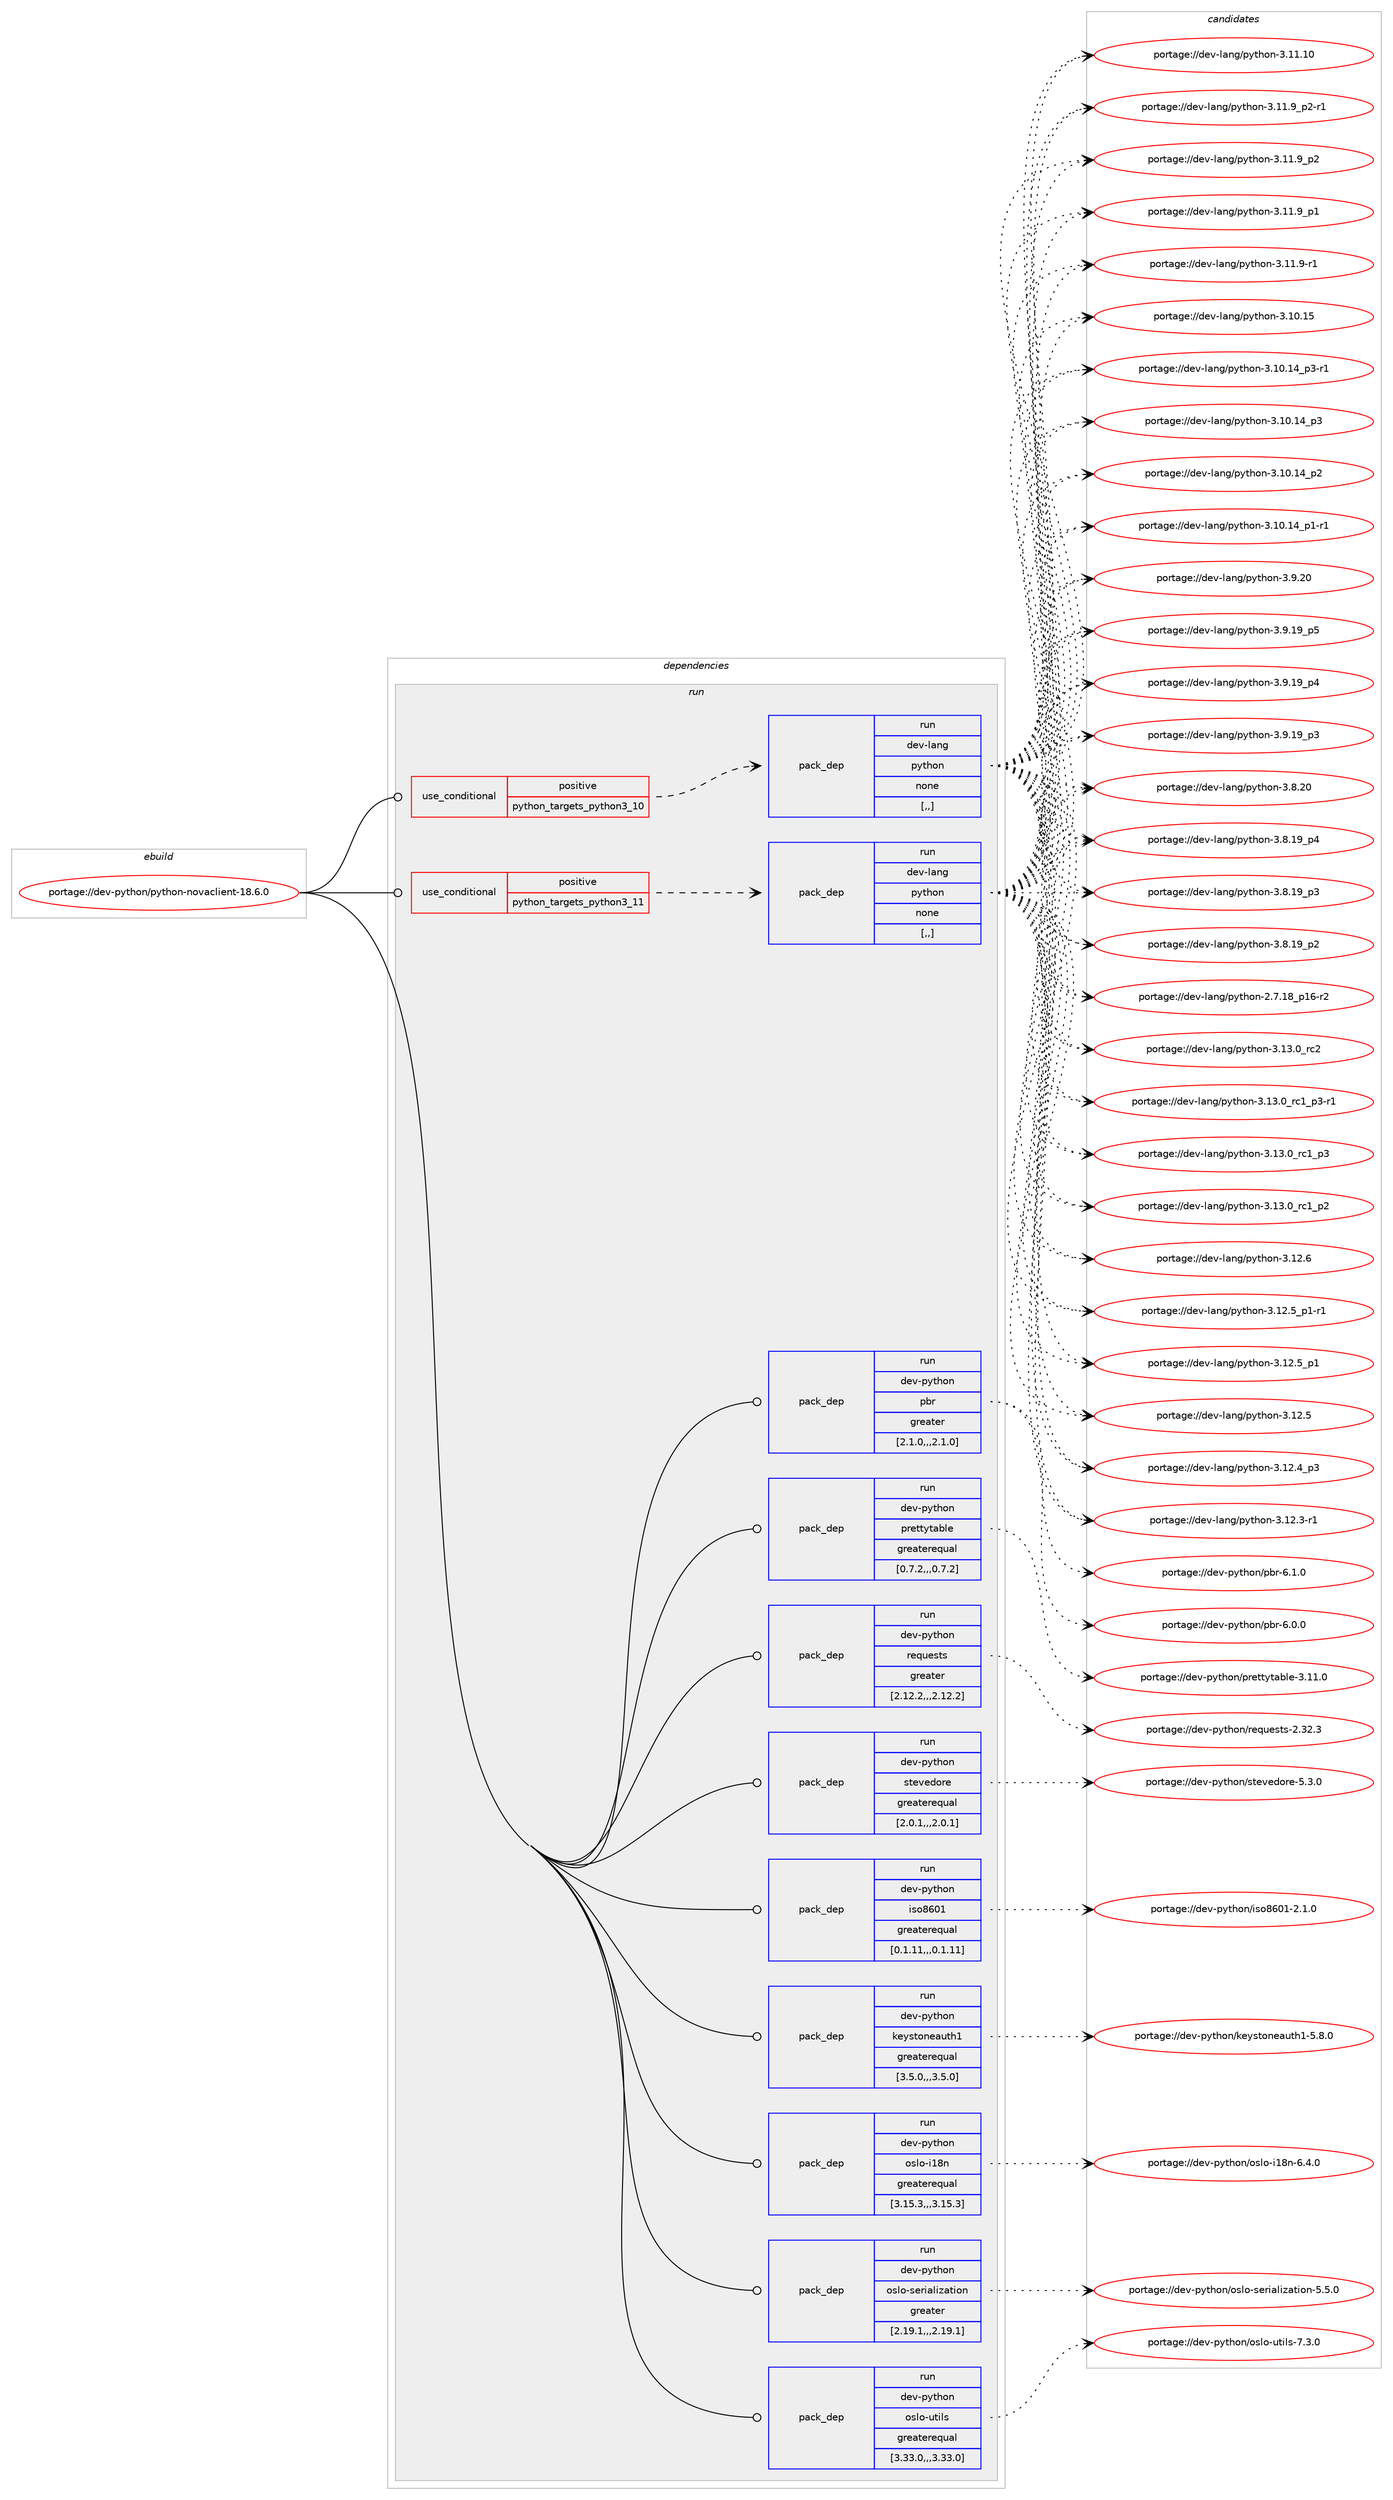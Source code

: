 digraph prolog {

# *************
# Graph options
# *************

newrank=true;
concentrate=true;
compound=true;
graph [rankdir=LR,fontname=Helvetica,fontsize=10,ranksep=1.5];#, ranksep=2.5, nodesep=0.2];
edge  [arrowhead=vee];
node  [fontname=Helvetica,fontsize=10];

# **********
# The ebuild
# **********

subgraph cluster_leftcol {
color=gray;
label=<<i>ebuild</i>>;
id [label="portage://dev-python/python-novaclient-18.6.0", color=red, width=4, href="../dev-python/python-novaclient-18.6.0.svg"];
}

# ****************
# The dependencies
# ****************

subgraph cluster_midcol {
color=gray;
label=<<i>dependencies</i>>;
subgraph cluster_compile {
fillcolor="#eeeeee";
style=filled;
label=<<i>compile</i>>;
}
subgraph cluster_compileandrun {
fillcolor="#eeeeee";
style=filled;
label=<<i>compile and run</i>>;
}
subgraph cluster_run {
fillcolor="#eeeeee";
style=filled;
label=<<i>run</i>>;
subgraph cond168968 {
dependency655470 [label=<<TABLE BORDER="0" CELLBORDER="1" CELLSPACING="0" CELLPADDING="4"><TR><TD ROWSPAN="3" CELLPADDING="10">use_conditional</TD></TR><TR><TD>positive</TD></TR><TR><TD>python_targets_python3_10</TD></TR></TABLE>>, shape=none, color=red];
subgraph pack481644 {
dependency655471 [label=<<TABLE BORDER="0" CELLBORDER="1" CELLSPACING="0" CELLPADDING="4" WIDTH="220"><TR><TD ROWSPAN="6" CELLPADDING="30">pack_dep</TD></TR><TR><TD WIDTH="110">run</TD></TR><TR><TD>dev-lang</TD></TR><TR><TD>python</TD></TR><TR><TD>none</TD></TR><TR><TD>[,,]</TD></TR></TABLE>>, shape=none, color=blue];
}
dependency655470:e -> dependency655471:w [weight=20,style="dashed",arrowhead="vee"];
}
id:e -> dependency655470:w [weight=20,style="solid",arrowhead="odot"];
subgraph cond168969 {
dependency655472 [label=<<TABLE BORDER="0" CELLBORDER="1" CELLSPACING="0" CELLPADDING="4"><TR><TD ROWSPAN="3" CELLPADDING="10">use_conditional</TD></TR><TR><TD>positive</TD></TR><TR><TD>python_targets_python3_11</TD></TR></TABLE>>, shape=none, color=red];
subgraph pack481645 {
dependency655473 [label=<<TABLE BORDER="0" CELLBORDER="1" CELLSPACING="0" CELLPADDING="4" WIDTH="220"><TR><TD ROWSPAN="6" CELLPADDING="30">pack_dep</TD></TR><TR><TD WIDTH="110">run</TD></TR><TR><TD>dev-lang</TD></TR><TR><TD>python</TD></TR><TR><TD>none</TD></TR><TR><TD>[,,]</TD></TR></TABLE>>, shape=none, color=blue];
}
dependency655472:e -> dependency655473:w [weight=20,style="dashed",arrowhead="vee"];
}
id:e -> dependency655472:w [weight=20,style="solid",arrowhead="odot"];
subgraph pack481646 {
dependency655474 [label=<<TABLE BORDER="0" CELLBORDER="1" CELLSPACING="0" CELLPADDING="4" WIDTH="220"><TR><TD ROWSPAN="6" CELLPADDING="30">pack_dep</TD></TR><TR><TD WIDTH="110">run</TD></TR><TR><TD>dev-python</TD></TR><TR><TD>iso8601</TD></TR><TR><TD>greaterequal</TD></TR><TR><TD>[0.1.11,,,0.1.11]</TD></TR></TABLE>>, shape=none, color=blue];
}
id:e -> dependency655474:w [weight=20,style="solid",arrowhead="odot"];
subgraph pack481647 {
dependency655475 [label=<<TABLE BORDER="0" CELLBORDER="1" CELLSPACING="0" CELLPADDING="4" WIDTH="220"><TR><TD ROWSPAN="6" CELLPADDING="30">pack_dep</TD></TR><TR><TD WIDTH="110">run</TD></TR><TR><TD>dev-python</TD></TR><TR><TD>keystoneauth1</TD></TR><TR><TD>greaterequal</TD></TR><TR><TD>[3.5.0,,,3.5.0]</TD></TR></TABLE>>, shape=none, color=blue];
}
id:e -> dependency655475:w [weight=20,style="solid",arrowhead="odot"];
subgraph pack481648 {
dependency655476 [label=<<TABLE BORDER="0" CELLBORDER="1" CELLSPACING="0" CELLPADDING="4" WIDTH="220"><TR><TD ROWSPAN="6" CELLPADDING="30">pack_dep</TD></TR><TR><TD WIDTH="110">run</TD></TR><TR><TD>dev-python</TD></TR><TR><TD>oslo-i18n</TD></TR><TR><TD>greaterequal</TD></TR><TR><TD>[3.15.3,,,3.15.3]</TD></TR></TABLE>>, shape=none, color=blue];
}
id:e -> dependency655476:w [weight=20,style="solid",arrowhead="odot"];
subgraph pack481649 {
dependency655477 [label=<<TABLE BORDER="0" CELLBORDER="1" CELLSPACING="0" CELLPADDING="4" WIDTH="220"><TR><TD ROWSPAN="6" CELLPADDING="30">pack_dep</TD></TR><TR><TD WIDTH="110">run</TD></TR><TR><TD>dev-python</TD></TR><TR><TD>oslo-serialization</TD></TR><TR><TD>greater</TD></TR><TR><TD>[2.19.1,,,2.19.1]</TD></TR></TABLE>>, shape=none, color=blue];
}
id:e -> dependency655477:w [weight=20,style="solid",arrowhead="odot"];
subgraph pack481650 {
dependency655478 [label=<<TABLE BORDER="0" CELLBORDER="1" CELLSPACING="0" CELLPADDING="4" WIDTH="220"><TR><TD ROWSPAN="6" CELLPADDING="30">pack_dep</TD></TR><TR><TD WIDTH="110">run</TD></TR><TR><TD>dev-python</TD></TR><TR><TD>oslo-utils</TD></TR><TR><TD>greaterequal</TD></TR><TR><TD>[3.33.0,,,3.33.0]</TD></TR></TABLE>>, shape=none, color=blue];
}
id:e -> dependency655478:w [weight=20,style="solid",arrowhead="odot"];
subgraph pack481651 {
dependency655479 [label=<<TABLE BORDER="0" CELLBORDER="1" CELLSPACING="0" CELLPADDING="4" WIDTH="220"><TR><TD ROWSPAN="6" CELLPADDING="30">pack_dep</TD></TR><TR><TD WIDTH="110">run</TD></TR><TR><TD>dev-python</TD></TR><TR><TD>pbr</TD></TR><TR><TD>greater</TD></TR><TR><TD>[2.1.0,,,2.1.0]</TD></TR></TABLE>>, shape=none, color=blue];
}
id:e -> dependency655479:w [weight=20,style="solid",arrowhead="odot"];
subgraph pack481652 {
dependency655480 [label=<<TABLE BORDER="0" CELLBORDER="1" CELLSPACING="0" CELLPADDING="4" WIDTH="220"><TR><TD ROWSPAN="6" CELLPADDING="30">pack_dep</TD></TR><TR><TD WIDTH="110">run</TD></TR><TR><TD>dev-python</TD></TR><TR><TD>prettytable</TD></TR><TR><TD>greaterequal</TD></TR><TR><TD>[0.7.2,,,0.7.2]</TD></TR></TABLE>>, shape=none, color=blue];
}
id:e -> dependency655480:w [weight=20,style="solid",arrowhead="odot"];
subgraph pack481653 {
dependency655481 [label=<<TABLE BORDER="0" CELLBORDER="1" CELLSPACING="0" CELLPADDING="4" WIDTH="220"><TR><TD ROWSPAN="6" CELLPADDING="30">pack_dep</TD></TR><TR><TD WIDTH="110">run</TD></TR><TR><TD>dev-python</TD></TR><TR><TD>requests</TD></TR><TR><TD>greater</TD></TR><TR><TD>[2.12.2,,,2.12.2]</TD></TR></TABLE>>, shape=none, color=blue];
}
id:e -> dependency655481:w [weight=20,style="solid",arrowhead="odot"];
subgraph pack481654 {
dependency655482 [label=<<TABLE BORDER="0" CELLBORDER="1" CELLSPACING="0" CELLPADDING="4" WIDTH="220"><TR><TD ROWSPAN="6" CELLPADDING="30">pack_dep</TD></TR><TR><TD WIDTH="110">run</TD></TR><TR><TD>dev-python</TD></TR><TR><TD>stevedore</TD></TR><TR><TD>greaterequal</TD></TR><TR><TD>[2.0.1,,,2.0.1]</TD></TR></TABLE>>, shape=none, color=blue];
}
id:e -> dependency655482:w [weight=20,style="solid",arrowhead="odot"];
}
}

# **************
# The candidates
# **************

subgraph cluster_choices {
rank=same;
color=gray;
label=<<i>candidates</i>>;

subgraph choice481644 {
color=black;
nodesep=1;
choice10010111845108971101034711212111610411111045514649514648951149950 [label="portage://dev-lang/python-3.13.0_rc2", color=red, width=4,href="../dev-lang/python-3.13.0_rc2.svg"];
choice1001011184510897110103471121211161041111104551464951464895114994995112514511449 [label="portage://dev-lang/python-3.13.0_rc1_p3-r1", color=red, width=4,href="../dev-lang/python-3.13.0_rc1_p3-r1.svg"];
choice100101118451089711010347112121116104111110455146495146489511499499511251 [label="portage://dev-lang/python-3.13.0_rc1_p3", color=red, width=4,href="../dev-lang/python-3.13.0_rc1_p3.svg"];
choice100101118451089711010347112121116104111110455146495146489511499499511250 [label="portage://dev-lang/python-3.13.0_rc1_p2", color=red, width=4,href="../dev-lang/python-3.13.0_rc1_p2.svg"];
choice10010111845108971101034711212111610411111045514649504654 [label="portage://dev-lang/python-3.12.6", color=red, width=4,href="../dev-lang/python-3.12.6.svg"];
choice1001011184510897110103471121211161041111104551464950465395112494511449 [label="portage://dev-lang/python-3.12.5_p1-r1", color=red, width=4,href="../dev-lang/python-3.12.5_p1-r1.svg"];
choice100101118451089711010347112121116104111110455146495046539511249 [label="portage://dev-lang/python-3.12.5_p1", color=red, width=4,href="../dev-lang/python-3.12.5_p1.svg"];
choice10010111845108971101034711212111610411111045514649504653 [label="portage://dev-lang/python-3.12.5", color=red, width=4,href="../dev-lang/python-3.12.5.svg"];
choice100101118451089711010347112121116104111110455146495046529511251 [label="portage://dev-lang/python-3.12.4_p3", color=red, width=4,href="../dev-lang/python-3.12.4_p3.svg"];
choice100101118451089711010347112121116104111110455146495046514511449 [label="portage://dev-lang/python-3.12.3-r1", color=red, width=4,href="../dev-lang/python-3.12.3-r1.svg"];
choice1001011184510897110103471121211161041111104551464949464948 [label="portage://dev-lang/python-3.11.10", color=red, width=4,href="../dev-lang/python-3.11.10.svg"];
choice1001011184510897110103471121211161041111104551464949465795112504511449 [label="portage://dev-lang/python-3.11.9_p2-r1", color=red, width=4,href="../dev-lang/python-3.11.9_p2-r1.svg"];
choice100101118451089711010347112121116104111110455146494946579511250 [label="portage://dev-lang/python-3.11.9_p2", color=red, width=4,href="../dev-lang/python-3.11.9_p2.svg"];
choice100101118451089711010347112121116104111110455146494946579511249 [label="portage://dev-lang/python-3.11.9_p1", color=red, width=4,href="../dev-lang/python-3.11.9_p1.svg"];
choice100101118451089711010347112121116104111110455146494946574511449 [label="portage://dev-lang/python-3.11.9-r1", color=red, width=4,href="../dev-lang/python-3.11.9-r1.svg"];
choice1001011184510897110103471121211161041111104551464948464953 [label="portage://dev-lang/python-3.10.15", color=red, width=4,href="../dev-lang/python-3.10.15.svg"];
choice100101118451089711010347112121116104111110455146494846495295112514511449 [label="portage://dev-lang/python-3.10.14_p3-r1", color=red, width=4,href="../dev-lang/python-3.10.14_p3-r1.svg"];
choice10010111845108971101034711212111610411111045514649484649529511251 [label="portage://dev-lang/python-3.10.14_p3", color=red, width=4,href="../dev-lang/python-3.10.14_p3.svg"];
choice10010111845108971101034711212111610411111045514649484649529511250 [label="portage://dev-lang/python-3.10.14_p2", color=red, width=4,href="../dev-lang/python-3.10.14_p2.svg"];
choice100101118451089711010347112121116104111110455146494846495295112494511449 [label="portage://dev-lang/python-3.10.14_p1-r1", color=red, width=4,href="../dev-lang/python-3.10.14_p1-r1.svg"];
choice10010111845108971101034711212111610411111045514657465048 [label="portage://dev-lang/python-3.9.20", color=red, width=4,href="../dev-lang/python-3.9.20.svg"];
choice100101118451089711010347112121116104111110455146574649579511253 [label="portage://dev-lang/python-3.9.19_p5", color=red, width=4,href="../dev-lang/python-3.9.19_p5.svg"];
choice100101118451089711010347112121116104111110455146574649579511252 [label="portage://dev-lang/python-3.9.19_p4", color=red, width=4,href="../dev-lang/python-3.9.19_p4.svg"];
choice100101118451089711010347112121116104111110455146574649579511251 [label="portage://dev-lang/python-3.9.19_p3", color=red, width=4,href="../dev-lang/python-3.9.19_p3.svg"];
choice10010111845108971101034711212111610411111045514656465048 [label="portage://dev-lang/python-3.8.20", color=red, width=4,href="../dev-lang/python-3.8.20.svg"];
choice100101118451089711010347112121116104111110455146564649579511252 [label="portage://dev-lang/python-3.8.19_p4", color=red, width=4,href="../dev-lang/python-3.8.19_p4.svg"];
choice100101118451089711010347112121116104111110455146564649579511251 [label="portage://dev-lang/python-3.8.19_p3", color=red, width=4,href="../dev-lang/python-3.8.19_p3.svg"];
choice100101118451089711010347112121116104111110455146564649579511250 [label="portage://dev-lang/python-3.8.19_p2", color=red, width=4,href="../dev-lang/python-3.8.19_p2.svg"];
choice100101118451089711010347112121116104111110455046554649569511249544511450 [label="portage://dev-lang/python-2.7.18_p16-r2", color=red, width=4,href="../dev-lang/python-2.7.18_p16-r2.svg"];
dependency655471:e -> choice10010111845108971101034711212111610411111045514649514648951149950:w [style=dotted,weight="100"];
dependency655471:e -> choice1001011184510897110103471121211161041111104551464951464895114994995112514511449:w [style=dotted,weight="100"];
dependency655471:e -> choice100101118451089711010347112121116104111110455146495146489511499499511251:w [style=dotted,weight="100"];
dependency655471:e -> choice100101118451089711010347112121116104111110455146495146489511499499511250:w [style=dotted,weight="100"];
dependency655471:e -> choice10010111845108971101034711212111610411111045514649504654:w [style=dotted,weight="100"];
dependency655471:e -> choice1001011184510897110103471121211161041111104551464950465395112494511449:w [style=dotted,weight="100"];
dependency655471:e -> choice100101118451089711010347112121116104111110455146495046539511249:w [style=dotted,weight="100"];
dependency655471:e -> choice10010111845108971101034711212111610411111045514649504653:w [style=dotted,weight="100"];
dependency655471:e -> choice100101118451089711010347112121116104111110455146495046529511251:w [style=dotted,weight="100"];
dependency655471:e -> choice100101118451089711010347112121116104111110455146495046514511449:w [style=dotted,weight="100"];
dependency655471:e -> choice1001011184510897110103471121211161041111104551464949464948:w [style=dotted,weight="100"];
dependency655471:e -> choice1001011184510897110103471121211161041111104551464949465795112504511449:w [style=dotted,weight="100"];
dependency655471:e -> choice100101118451089711010347112121116104111110455146494946579511250:w [style=dotted,weight="100"];
dependency655471:e -> choice100101118451089711010347112121116104111110455146494946579511249:w [style=dotted,weight="100"];
dependency655471:e -> choice100101118451089711010347112121116104111110455146494946574511449:w [style=dotted,weight="100"];
dependency655471:e -> choice1001011184510897110103471121211161041111104551464948464953:w [style=dotted,weight="100"];
dependency655471:e -> choice100101118451089711010347112121116104111110455146494846495295112514511449:w [style=dotted,weight="100"];
dependency655471:e -> choice10010111845108971101034711212111610411111045514649484649529511251:w [style=dotted,weight="100"];
dependency655471:e -> choice10010111845108971101034711212111610411111045514649484649529511250:w [style=dotted,weight="100"];
dependency655471:e -> choice100101118451089711010347112121116104111110455146494846495295112494511449:w [style=dotted,weight="100"];
dependency655471:e -> choice10010111845108971101034711212111610411111045514657465048:w [style=dotted,weight="100"];
dependency655471:e -> choice100101118451089711010347112121116104111110455146574649579511253:w [style=dotted,weight="100"];
dependency655471:e -> choice100101118451089711010347112121116104111110455146574649579511252:w [style=dotted,weight="100"];
dependency655471:e -> choice100101118451089711010347112121116104111110455146574649579511251:w [style=dotted,weight="100"];
dependency655471:e -> choice10010111845108971101034711212111610411111045514656465048:w [style=dotted,weight="100"];
dependency655471:e -> choice100101118451089711010347112121116104111110455146564649579511252:w [style=dotted,weight="100"];
dependency655471:e -> choice100101118451089711010347112121116104111110455146564649579511251:w [style=dotted,weight="100"];
dependency655471:e -> choice100101118451089711010347112121116104111110455146564649579511250:w [style=dotted,weight="100"];
dependency655471:e -> choice100101118451089711010347112121116104111110455046554649569511249544511450:w [style=dotted,weight="100"];
}
subgraph choice481645 {
color=black;
nodesep=1;
choice10010111845108971101034711212111610411111045514649514648951149950 [label="portage://dev-lang/python-3.13.0_rc2", color=red, width=4,href="../dev-lang/python-3.13.0_rc2.svg"];
choice1001011184510897110103471121211161041111104551464951464895114994995112514511449 [label="portage://dev-lang/python-3.13.0_rc1_p3-r1", color=red, width=4,href="../dev-lang/python-3.13.0_rc1_p3-r1.svg"];
choice100101118451089711010347112121116104111110455146495146489511499499511251 [label="portage://dev-lang/python-3.13.0_rc1_p3", color=red, width=4,href="../dev-lang/python-3.13.0_rc1_p3.svg"];
choice100101118451089711010347112121116104111110455146495146489511499499511250 [label="portage://dev-lang/python-3.13.0_rc1_p2", color=red, width=4,href="../dev-lang/python-3.13.0_rc1_p2.svg"];
choice10010111845108971101034711212111610411111045514649504654 [label="portage://dev-lang/python-3.12.6", color=red, width=4,href="../dev-lang/python-3.12.6.svg"];
choice1001011184510897110103471121211161041111104551464950465395112494511449 [label="portage://dev-lang/python-3.12.5_p1-r1", color=red, width=4,href="../dev-lang/python-3.12.5_p1-r1.svg"];
choice100101118451089711010347112121116104111110455146495046539511249 [label="portage://dev-lang/python-3.12.5_p1", color=red, width=4,href="../dev-lang/python-3.12.5_p1.svg"];
choice10010111845108971101034711212111610411111045514649504653 [label="portage://dev-lang/python-3.12.5", color=red, width=4,href="../dev-lang/python-3.12.5.svg"];
choice100101118451089711010347112121116104111110455146495046529511251 [label="portage://dev-lang/python-3.12.4_p3", color=red, width=4,href="../dev-lang/python-3.12.4_p3.svg"];
choice100101118451089711010347112121116104111110455146495046514511449 [label="portage://dev-lang/python-3.12.3-r1", color=red, width=4,href="../dev-lang/python-3.12.3-r1.svg"];
choice1001011184510897110103471121211161041111104551464949464948 [label="portage://dev-lang/python-3.11.10", color=red, width=4,href="../dev-lang/python-3.11.10.svg"];
choice1001011184510897110103471121211161041111104551464949465795112504511449 [label="portage://dev-lang/python-3.11.9_p2-r1", color=red, width=4,href="../dev-lang/python-3.11.9_p2-r1.svg"];
choice100101118451089711010347112121116104111110455146494946579511250 [label="portage://dev-lang/python-3.11.9_p2", color=red, width=4,href="../dev-lang/python-3.11.9_p2.svg"];
choice100101118451089711010347112121116104111110455146494946579511249 [label="portage://dev-lang/python-3.11.9_p1", color=red, width=4,href="../dev-lang/python-3.11.9_p1.svg"];
choice100101118451089711010347112121116104111110455146494946574511449 [label="portage://dev-lang/python-3.11.9-r1", color=red, width=4,href="../dev-lang/python-3.11.9-r1.svg"];
choice1001011184510897110103471121211161041111104551464948464953 [label="portage://dev-lang/python-3.10.15", color=red, width=4,href="../dev-lang/python-3.10.15.svg"];
choice100101118451089711010347112121116104111110455146494846495295112514511449 [label="portage://dev-lang/python-3.10.14_p3-r1", color=red, width=4,href="../dev-lang/python-3.10.14_p3-r1.svg"];
choice10010111845108971101034711212111610411111045514649484649529511251 [label="portage://dev-lang/python-3.10.14_p3", color=red, width=4,href="../dev-lang/python-3.10.14_p3.svg"];
choice10010111845108971101034711212111610411111045514649484649529511250 [label="portage://dev-lang/python-3.10.14_p2", color=red, width=4,href="../dev-lang/python-3.10.14_p2.svg"];
choice100101118451089711010347112121116104111110455146494846495295112494511449 [label="portage://dev-lang/python-3.10.14_p1-r1", color=red, width=4,href="../dev-lang/python-3.10.14_p1-r1.svg"];
choice10010111845108971101034711212111610411111045514657465048 [label="portage://dev-lang/python-3.9.20", color=red, width=4,href="../dev-lang/python-3.9.20.svg"];
choice100101118451089711010347112121116104111110455146574649579511253 [label="portage://dev-lang/python-3.9.19_p5", color=red, width=4,href="../dev-lang/python-3.9.19_p5.svg"];
choice100101118451089711010347112121116104111110455146574649579511252 [label="portage://dev-lang/python-3.9.19_p4", color=red, width=4,href="../dev-lang/python-3.9.19_p4.svg"];
choice100101118451089711010347112121116104111110455146574649579511251 [label="portage://dev-lang/python-3.9.19_p3", color=red, width=4,href="../dev-lang/python-3.9.19_p3.svg"];
choice10010111845108971101034711212111610411111045514656465048 [label="portage://dev-lang/python-3.8.20", color=red, width=4,href="../dev-lang/python-3.8.20.svg"];
choice100101118451089711010347112121116104111110455146564649579511252 [label="portage://dev-lang/python-3.8.19_p4", color=red, width=4,href="../dev-lang/python-3.8.19_p4.svg"];
choice100101118451089711010347112121116104111110455146564649579511251 [label="portage://dev-lang/python-3.8.19_p3", color=red, width=4,href="../dev-lang/python-3.8.19_p3.svg"];
choice100101118451089711010347112121116104111110455146564649579511250 [label="portage://dev-lang/python-3.8.19_p2", color=red, width=4,href="../dev-lang/python-3.8.19_p2.svg"];
choice100101118451089711010347112121116104111110455046554649569511249544511450 [label="portage://dev-lang/python-2.7.18_p16-r2", color=red, width=4,href="../dev-lang/python-2.7.18_p16-r2.svg"];
dependency655473:e -> choice10010111845108971101034711212111610411111045514649514648951149950:w [style=dotted,weight="100"];
dependency655473:e -> choice1001011184510897110103471121211161041111104551464951464895114994995112514511449:w [style=dotted,weight="100"];
dependency655473:e -> choice100101118451089711010347112121116104111110455146495146489511499499511251:w [style=dotted,weight="100"];
dependency655473:e -> choice100101118451089711010347112121116104111110455146495146489511499499511250:w [style=dotted,weight="100"];
dependency655473:e -> choice10010111845108971101034711212111610411111045514649504654:w [style=dotted,weight="100"];
dependency655473:e -> choice1001011184510897110103471121211161041111104551464950465395112494511449:w [style=dotted,weight="100"];
dependency655473:e -> choice100101118451089711010347112121116104111110455146495046539511249:w [style=dotted,weight="100"];
dependency655473:e -> choice10010111845108971101034711212111610411111045514649504653:w [style=dotted,weight="100"];
dependency655473:e -> choice100101118451089711010347112121116104111110455146495046529511251:w [style=dotted,weight="100"];
dependency655473:e -> choice100101118451089711010347112121116104111110455146495046514511449:w [style=dotted,weight="100"];
dependency655473:e -> choice1001011184510897110103471121211161041111104551464949464948:w [style=dotted,weight="100"];
dependency655473:e -> choice1001011184510897110103471121211161041111104551464949465795112504511449:w [style=dotted,weight="100"];
dependency655473:e -> choice100101118451089711010347112121116104111110455146494946579511250:w [style=dotted,weight="100"];
dependency655473:e -> choice100101118451089711010347112121116104111110455146494946579511249:w [style=dotted,weight="100"];
dependency655473:e -> choice100101118451089711010347112121116104111110455146494946574511449:w [style=dotted,weight="100"];
dependency655473:e -> choice1001011184510897110103471121211161041111104551464948464953:w [style=dotted,weight="100"];
dependency655473:e -> choice100101118451089711010347112121116104111110455146494846495295112514511449:w [style=dotted,weight="100"];
dependency655473:e -> choice10010111845108971101034711212111610411111045514649484649529511251:w [style=dotted,weight="100"];
dependency655473:e -> choice10010111845108971101034711212111610411111045514649484649529511250:w [style=dotted,weight="100"];
dependency655473:e -> choice100101118451089711010347112121116104111110455146494846495295112494511449:w [style=dotted,weight="100"];
dependency655473:e -> choice10010111845108971101034711212111610411111045514657465048:w [style=dotted,weight="100"];
dependency655473:e -> choice100101118451089711010347112121116104111110455146574649579511253:w [style=dotted,weight="100"];
dependency655473:e -> choice100101118451089711010347112121116104111110455146574649579511252:w [style=dotted,weight="100"];
dependency655473:e -> choice100101118451089711010347112121116104111110455146574649579511251:w [style=dotted,weight="100"];
dependency655473:e -> choice10010111845108971101034711212111610411111045514656465048:w [style=dotted,weight="100"];
dependency655473:e -> choice100101118451089711010347112121116104111110455146564649579511252:w [style=dotted,weight="100"];
dependency655473:e -> choice100101118451089711010347112121116104111110455146564649579511251:w [style=dotted,weight="100"];
dependency655473:e -> choice100101118451089711010347112121116104111110455146564649579511250:w [style=dotted,weight="100"];
dependency655473:e -> choice100101118451089711010347112121116104111110455046554649569511249544511450:w [style=dotted,weight="100"];
}
subgraph choice481646 {
color=black;
nodesep=1;
choice100101118451121211161041111104710511511156544849455046494648 [label="portage://dev-python/iso8601-2.1.0", color=red, width=4,href="../dev-python/iso8601-2.1.0.svg"];
dependency655474:e -> choice100101118451121211161041111104710511511156544849455046494648:w [style=dotted,weight="100"];
}
subgraph choice481647 {
color=black;
nodesep=1;
choice10010111845112121116104111110471071011211151161111101019711711610449455346564648 [label="portage://dev-python/keystoneauth1-5.8.0", color=red, width=4,href="../dev-python/keystoneauth1-5.8.0.svg"];
dependency655475:e -> choice10010111845112121116104111110471071011211151161111101019711711610449455346564648:w [style=dotted,weight="100"];
}
subgraph choice481648 {
color=black;
nodesep=1;
choice1001011184511212111610411111047111115108111451054956110455446524648 [label="portage://dev-python/oslo-i18n-6.4.0", color=red, width=4,href="../dev-python/oslo-i18n-6.4.0.svg"];
dependency655476:e -> choice1001011184511212111610411111047111115108111451054956110455446524648:w [style=dotted,weight="100"];
}
subgraph choice481649 {
color=black;
nodesep=1;
choice1001011184511212111610411111047111115108111451151011141059710810512297116105111110455346534648 [label="portage://dev-python/oslo-serialization-5.5.0", color=red, width=4,href="../dev-python/oslo-serialization-5.5.0.svg"];
dependency655477:e -> choice1001011184511212111610411111047111115108111451151011141059710810512297116105111110455346534648:w [style=dotted,weight="100"];
}
subgraph choice481650 {
color=black;
nodesep=1;
choice100101118451121211161041111104711111510811145117116105108115455546514648 [label="portage://dev-python/oslo-utils-7.3.0", color=red, width=4,href="../dev-python/oslo-utils-7.3.0.svg"];
dependency655478:e -> choice100101118451121211161041111104711111510811145117116105108115455546514648:w [style=dotted,weight="100"];
}
subgraph choice481651 {
color=black;
nodesep=1;
choice100101118451121211161041111104711298114455446494648 [label="portage://dev-python/pbr-6.1.0", color=red, width=4,href="../dev-python/pbr-6.1.0.svg"];
choice100101118451121211161041111104711298114455446484648 [label="portage://dev-python/pbr-6.0.0", color=red, width=4,href="../dev-python/pbr-6.0.0.svg"];
dependency655479:e -> choice100101118451121211161041111104711298114455446494648:w [style=dotted,weight="100"];
dependency655479:e -> choice100101118451121211161041111104711298114455446484648:w [style=dotted,weight="100"];
}
subgraph choice481652 {
color=black;
nodesep=1;
choice1001011184511212111610411111047112114101116116121116979810810145514649494648 [label="portage://dev-python/prettytable-3.11.0", color=red, width=4,href="../dev-python/prettytable-3.11.0.svg"];
dependency655480:e -> choice1001011184511212111610411111047112114101116116121116979810810145514649494648:w [style=dotted,weight="100"];
}
subgraph choice481653 {
color=black;
nodesep=1;
choice100101118451121211161041111104711410111311710111511611545504651504651 [label="portage://dev-python/requests-2.32.3", color=red, width=4,href="../dev-python/requests-2.32.3.svg"];
dependency655481:e -> choice100101118451121211161041111104711410111311710111511611545504651504651:w [style=dotted,weight="100"];
}
subgraph choice481654 {
color=black;
nodesep=1;
choice1001011184511212111610411111047115116101118101100111114101455346514648 [label="portage://dev-python/stevedore-5.3.0", color=red, width=4,href="../dev-python/stevedore-5.3.0.svg"];
dependency655482:e -> choice1001011184511212111610411111047115116101118101100111114101455346514648:w [style=dotted,weight="100"];
}
}

}
